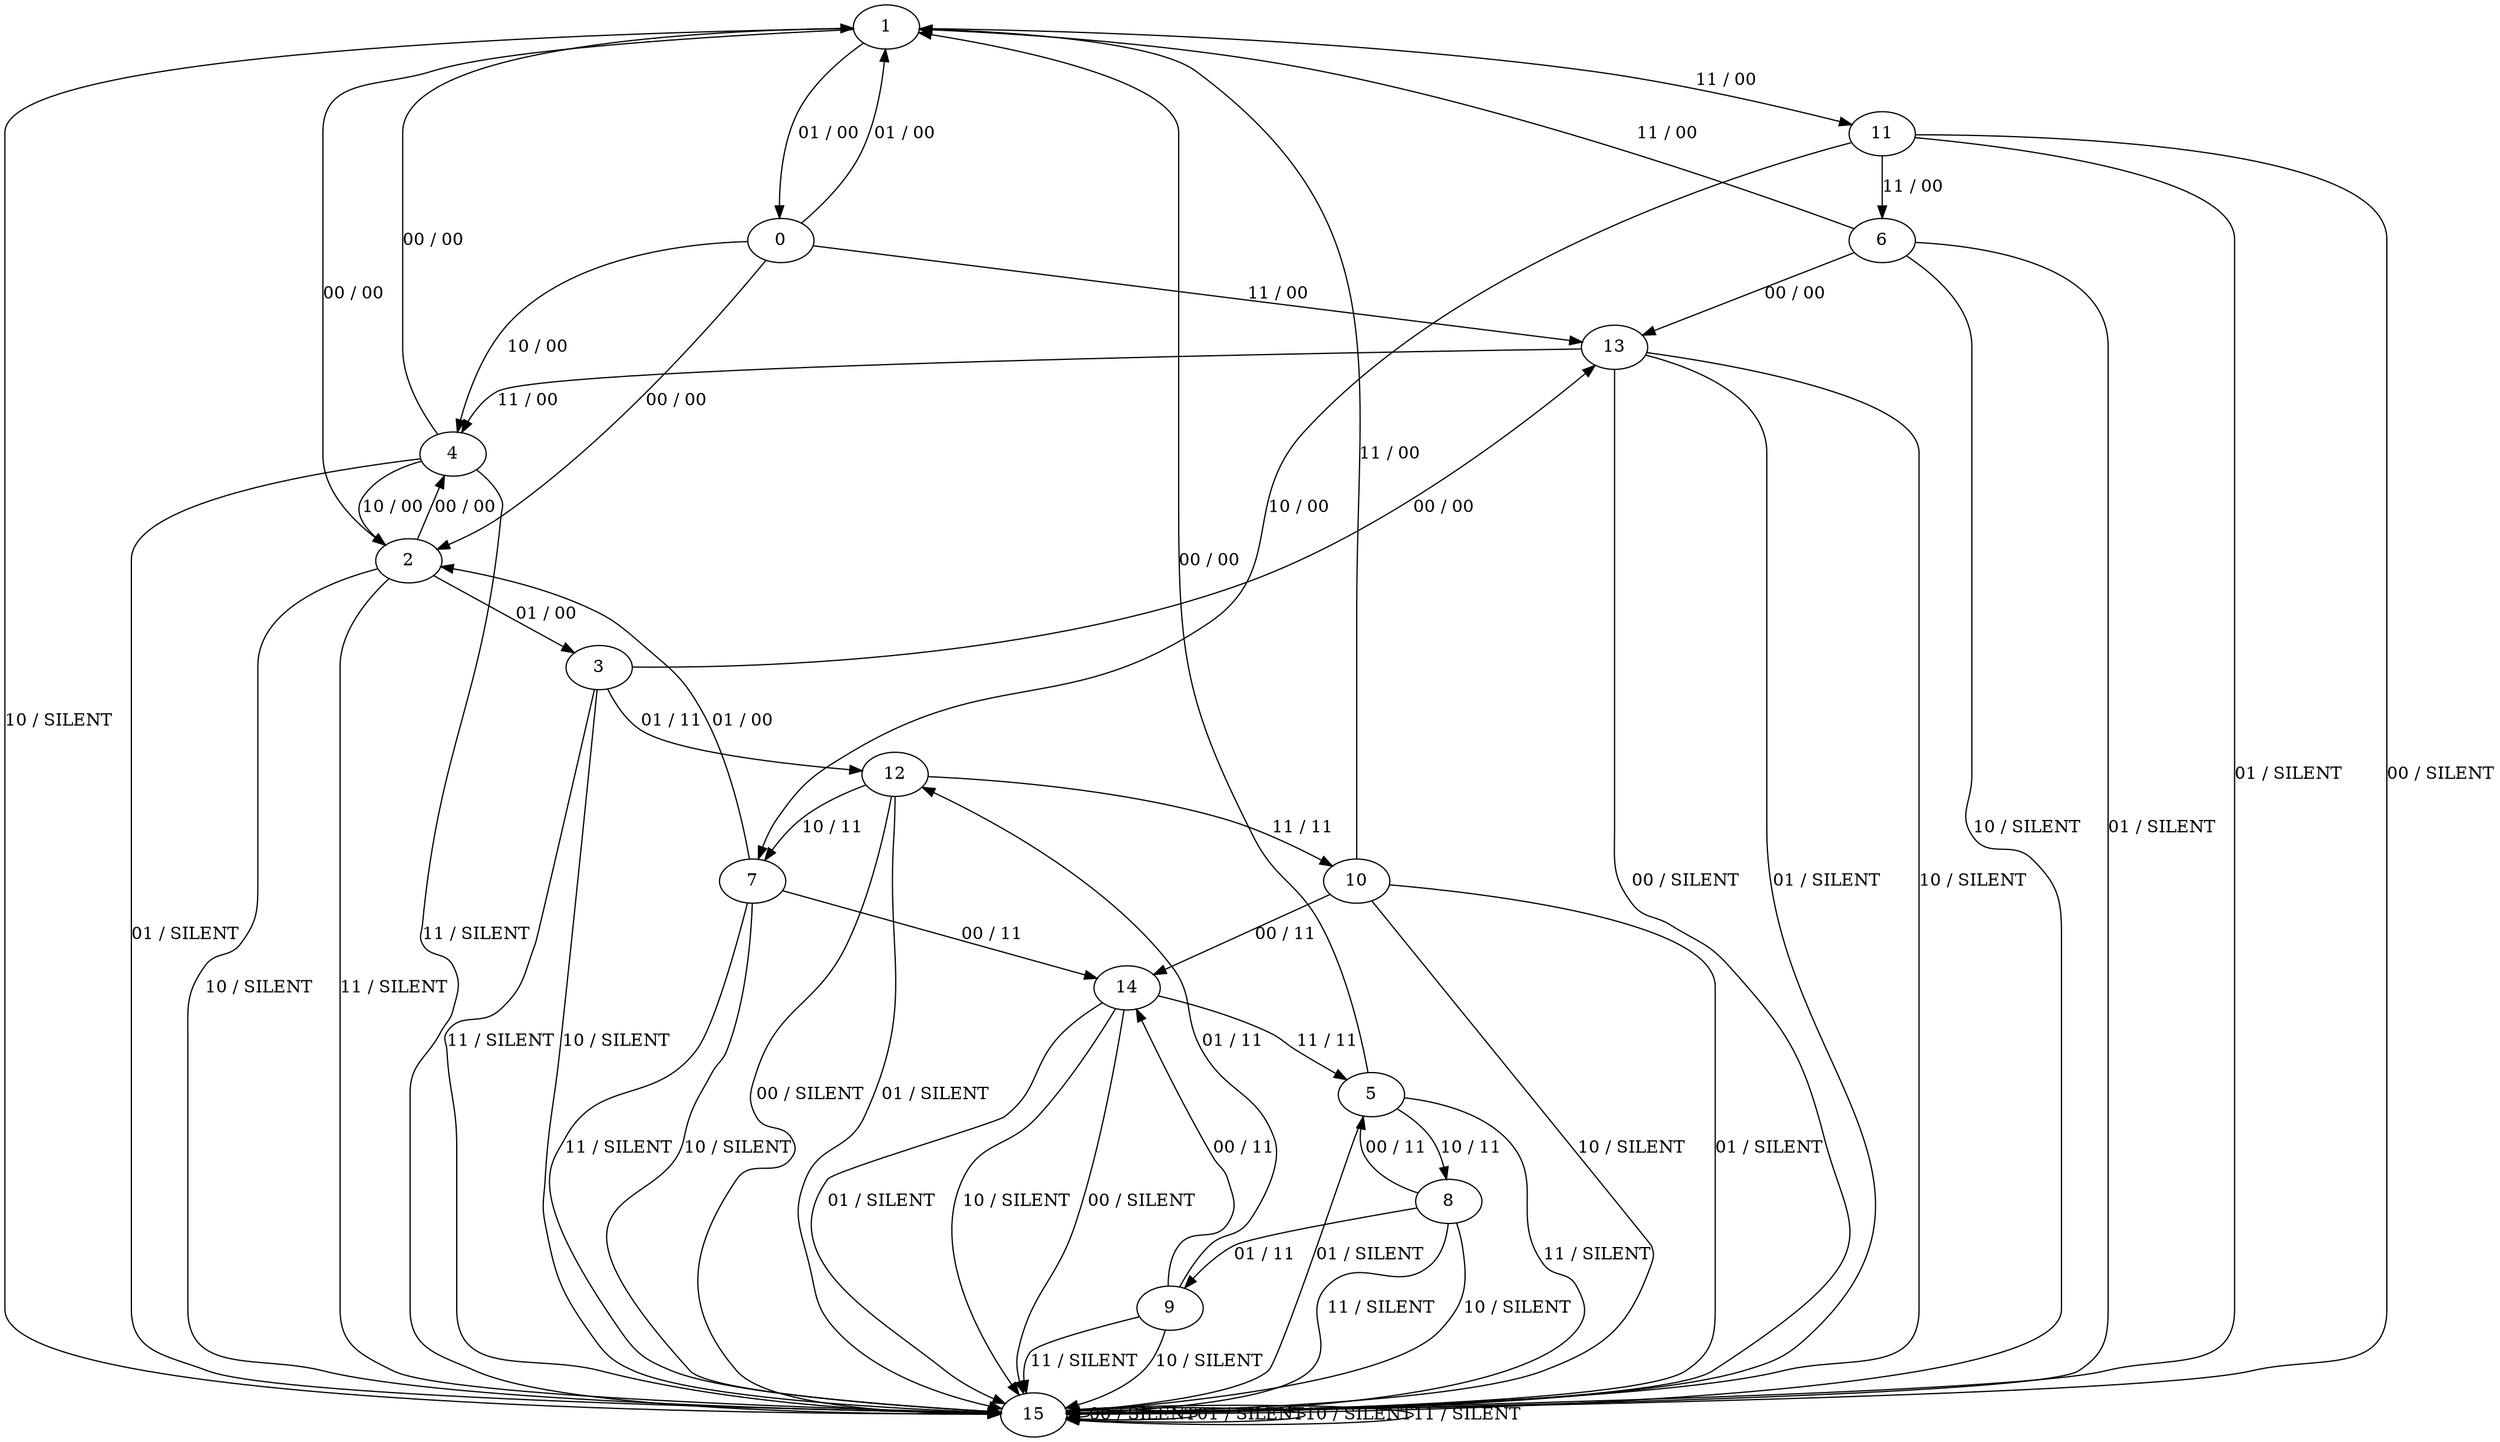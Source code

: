 digraph {
1
0
2
3
4
5
6
7
8
9
10
11
12
13
14
15
1 -> 2 [label="00 / 00"]
1 -> 0 [label="01 / 00"]
1 -> 15 [label="10 / SILENT"]
1 -> 11 [label="11 / 00"]
0 -> 2 [label="00 / 00"]
0 -> 1 [label="01 / 00"]
0 -> 4 [label="10 / 00"]
0 -> 13 [label="11 / 00"]
2 -> 4 [label="00 / 00"]
2 -> 3 [label="01 / 00"]
2 -> 15 [label="10 / SILENT"]
2 -> 15 [label="11 / SILENT"]
3 -> 13 [label="00 / 00"]
3 -> 12 [label="01 / 11"]
3 -> 15 [label="10 / SILENT"]
3 -> 15 [label="11 / SILENT"]
4 -> 1 [label="00 / 00"]
4 -> 15 [label="01 / SILENT"]
4 -> 2 [label="10 / 00"]
4 -> 15 [label="11 / SILENT"]
5 -> 1 [label="00 / 00"]
5 -> 15 [label="01 / SILENT"]
5 -> 8 [label="10 / 11"]
5 -> 15 [label="11 / SILENT"]
6 -> 13 [label="00 / 00"]
6 -> 15 [label="01 / SILENT"]
6 -> 15 [label="10 / SILENT"]
6 -> 1 [label="11 / 00"]
7 -> 14 [label="00 / 11"]
7 -> 2 [label="01 / 00"]
7 -> 15 [label="10 / SILENT"]
7 -> 15 [label="11 / SILENT"]
8 -> 5 [label="00 / 11"]
8 -> 9 [label="01 / 11"]
8 -> 15 [label="10 / SILENT"]
8 -> 15 [label="11 / SILENT"]
9 -> 14 [label="00 / 11"]
9 -> 12 [label="01 / 11"]
9 -> 15 [label="10 / SILENT"]
9 -> 15 [label="11 / SILENT"]
10 -> 14 [label="00 / 11"]
10 -> 15 [label="01 / SILENT"]
10 -> 15 [label="10 / SILENT"]
10 -> 1 [label="11 / 00"]
11 -> 15 [label="00 / SILENT"]
11 -> 15 [label="01 / SILENT"]
11 -> 7 [label="10 / 00"]
11 -> 6 [label="11 / 00"]
12 -> 15 [label="00 / SILENT"]
12 -> 15 [label="01 / SILENT"]
12 -> 7 [label="10 / 11"]
12 -> 10 [label="11 / 11"]
13 -> 15 [label="00 / SILENT"]
13 -> 15 [label="01 / SILENT"]
13 -> 15 [label="10 / SILENT"]
13 -> 4 [label="11 / 00"]
14 -> 15 [label="00 / SILENT"]
14 -> 15 [label="01 / SILENT"]
14 -> 15 [label="10 / SILENT"]
14 -> 5 [label="11 / 11"]
15 -> 15 [label="00 / SILENT"]
15 -> 15 [label="01 / SILENT"]
15 -> 15 [label="10 / SILENT"]
15 -> 15 [label="11 / SILENT"]
}
